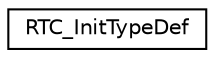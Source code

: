digraph "Graphical Class Hierarchy"
{
 // LATEX_PDF_SIZE
  edge [fontname="Helvetica",fontsize="10",labelfontname="Helvetica",labelfontsize="10"];
  node [fontname="Helvetica",fontsize="10",shape=record];
  rankdir="LR";
  Node0 [label="RTC_InitTypeDef",height=0.2,width=0.4,color="black", fillcolor="white", style="filled",URL="$struct_r_t_c___init_type_def.html",tooltip="RTC Configuration Structure definition."];
}
